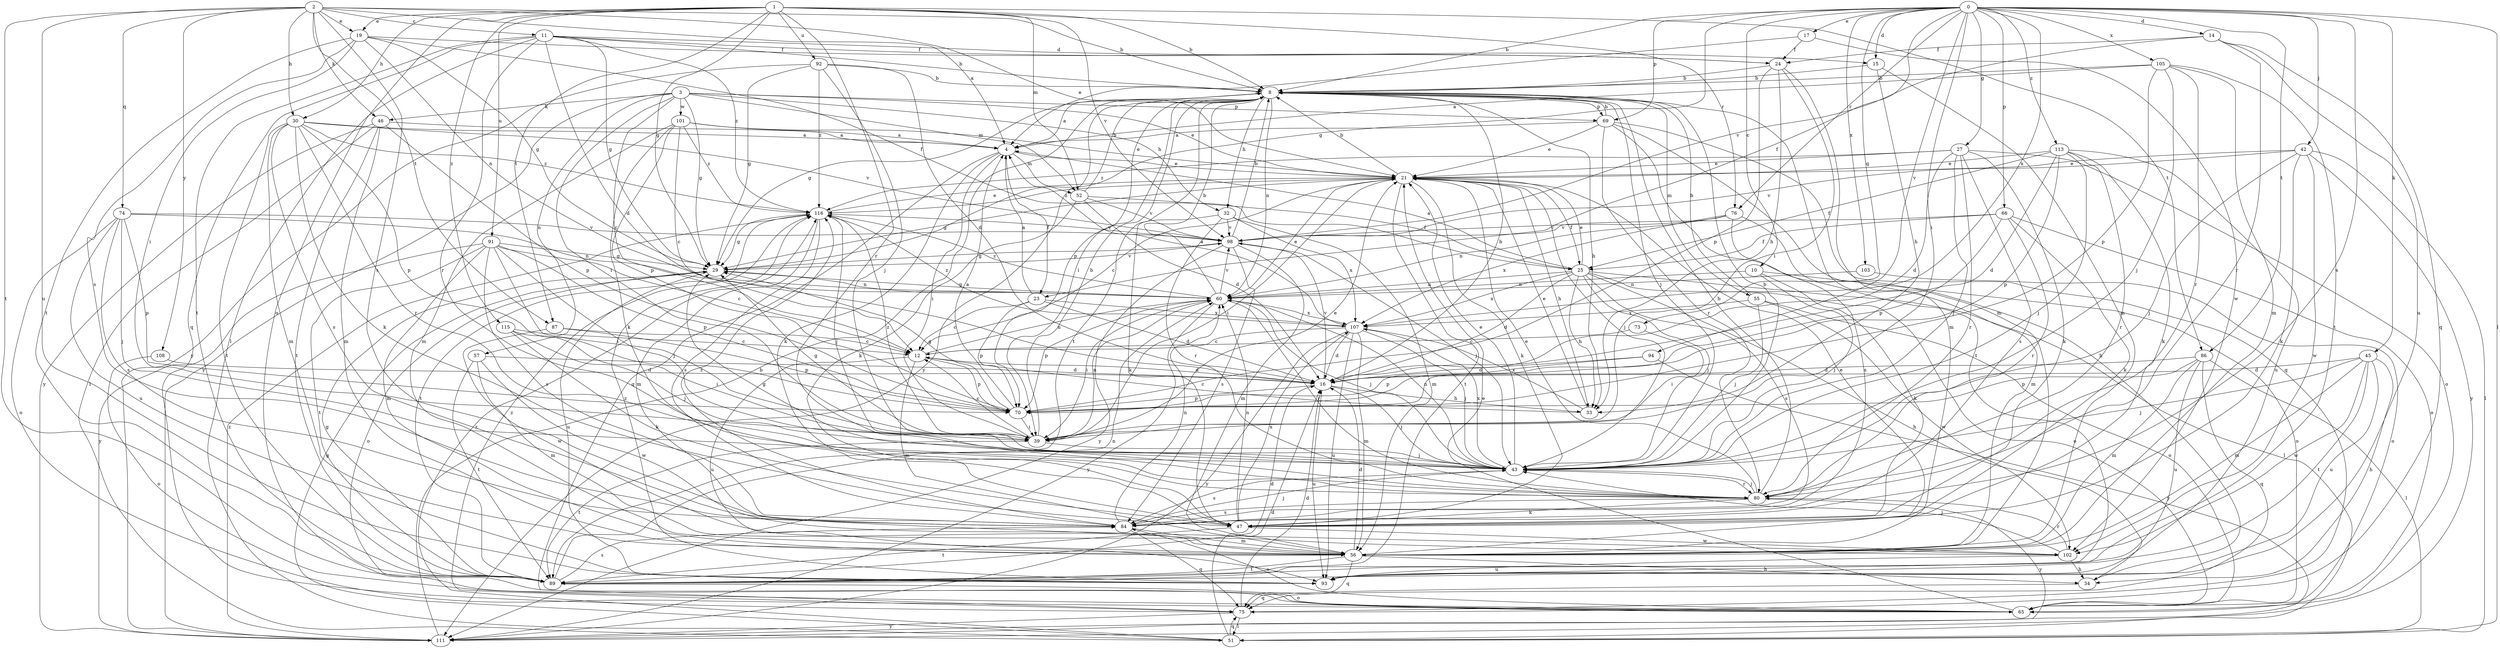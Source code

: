 strict digraph  {
0;
1;
2;
3;
4;
8;
10;
11;
12;
14;
15;
16;
17;
19;
21;
23;
24;
25;
27;
29;
30;
32;
33;
34;
39;
42;
43;
45;
46;
47;
51;
52;
55;
56;
57;
60;
65;
66;
69;
70;
73;
74;
75;
76;
80;
84;
86;
87;
89;
91;
92;
93;
94;
98;
101;
102;
103;
105;
107;
108;
111;
113;
115;
116;
0 -> 8  [label=b];
0 -> 10  [label=c];
0 -> 14  [label=d];
0 -> 15  [label=d];
0 -> 17  [label=e];
0 -> 23  [label=f];
0 -> 27  [label=g];
0 -> 29  [label=g];
0 -> 39  [label=i];
0 -> 42  [label=j];
0 -> 45  [label=k];
0 -> 51  [label=l];
0 -> 66  [label=p];
0 -> 69  [label=p];
0 -> 73  [label=q];
0 -> 76  [label=r];
0 -> 84  [label=s];
0 -> 86  [label=t];
0 -> 94  [label=v];
0 -> 103  [label=x];
0 -> 105  [label=x];
0 -> 107  [label=x];
0 -> 113  [label=z];
1 -> 8  [label=b];
1 -> 19  [label=e];
1 -> 29  [label=g];
1 -> 30  [label=h];
1 -> 52  [label=m];
1 -> 65  [label=o];
1 -> 76  [label=r];
1 -> 80  [label=r];
1 -> 86  [label=t];
1 -> 87  [label=t];
1 -> 91  [label=u];
1 -> 92  [label=u];
1 -> 98  [label=v];
1 -> 115  [label=z];
2 -> 4  [label=a];
2 -> 8  [label=b];
2 -> 11  [label=c];
2 -> 19  [label=e];
2 -> 21  [label=e];
2 -> 30  [label=h];
2 -> 46  [label=k];
2 -> 74  [label=q];
2 -> 84  [label=s];
2 -> 87  [label=t];
2 -> 89  [label=t];
2 -> 93  [label=u];
2 -> 108  [label=y];
3 -> 12  [label=c];
3 -> 21  [label=e];
3 -> 29  [label=g];
3 -> 32  [label=h];
3 -> 39  [label=i];
3 -> 46  [label=k];
3 -> 52  [label=m];
3 -> 57  [label=n];
3 -> 69  [label=p];
3 -> 101  [label=w];
3 -> 111  [label=y];
4 -> 21  [label=e];
4 -> 23  [label=f];
4 -> 39  [label=i];
4 -> 47  [label=k];
4 -> 52  [label=m];
4 -> 75  [label=q];
8 -> 4  [label=a];
8 -> 29  [label=g];
8 -> 32  [label=h];
8 -> 33  [label=h];
8 -> 39  [label=i];
8 -> 43  [label=j];
8 -> 55  [label=m];
8 -> 56  [label=m];
8 -> 60  [label=n];
8 -> 69  [label=p];
8 -> 70  [label=p];
8 -> 89  [label=t];
8 -> 111  [label=y];
10 -> 43  [label=j];
10 -> 47  [label=k];
10 -> 60  [label=n];
10 -> 65  [label=o];
11 -> 8  [label=b];
11 -> 15  [label=d];
11 -> 16  [label=d];
11 -> 24  [label=f];
11 -> 29  [label=g];
11 -> 51  [label=l];
11 -> 75  [label=q];
11 -> 80  [label=r];
11 -> 89  [label=t];
11 -> 116  [label=z];
12 -> 16  [label=d];
12 -> 56  [label=m];
12 -> 60  [label=n];
12 -> 70  [label=p];
12 -> 93  [label=u];
14 -> 24  [label=f];
14 -> 75  [label=q];
14 -> 80  [label=r];
14 -> 93  [label=u];
14 -> 98  [label=v];
15 -> 8  [label=b];
15 -> 33  [label=h];
15 -> 56  [label=m];
16 -> 8  [label=b];
16 -> 33  [label=h];
16 -> 43  [label=j];
16 -> 70  [label=p];
16 -> 93  [label=u];
16 -> 98  [label=v];
17 -> 4  [label=a];
17 -> 24  [label=f];
17 -> 102  [label=w];
19 -> 24  [label=f];
19 -> 25  [label=f];
19 -> 29  [label=g];
19 -> 39  [label=i];
19 -> 60  [label=n];
19 -> 84  [label=s];
19 -> 89  [label=t];
21 -> 8  [label=b];
21 -> 12  [label=c];
21 -> 25  [label=f];
21 -> 29  [label=g];
21 -> 33  [label=h];
21 -> 39  [label=i];
21 -> 43  [label=j];
21 -> 47  [label=k];
21 -> 89  [label=t];
21 -> 116  [label=z];
23 -> 4  [label=a];
23 -> 12  [label=c];
23 -> 16  [label=d];
23 -> 70  [label=p];
23 -> 107  [label=x];
24 -> 8  [label=b];
24 -> 33  [label=h];
24 -> 39  [label=i];
24 -> 56  [label=m];
24 -> 70  [label=p];
25 -> 4  [label=a];
25 -> 16  [label=d];
25 -> 21  [label=e];
25 -> 33  [label=h];
25 -> 34  [label=h];
25 -> 43  [label=j];
25 -> 51  [label=l];
25 -> 60  [label=n];
25 -> 65  [label=o];
25 -> 84  [label=s];
25 -> 107  [label=x];
27 -> 16  [label=d];
27 -> 21  [label=e];
27 -> 43  [label=j];
27 -> 47  [label=k];
27 -> 65  [label=o];
27 -> 80  [label=r];
27 -> 84  [label=s];
27 -> 116  [label=z];
29 -> 60  [label=n];
29 -> 65  [label=o];
29 -> 93  [label=u];
29 -> 98  [label=v];
30 -> 4  [label=a];
30 -> 47  [label=k];
30 -> 56  [label=m];
30 -> 70  [label=p];
30 -> 80  [label=r];
30 -> 84  [label=s];
30 -> 89  [label=t];
30 -> 98  [label=v];
30 -> 116  [label=z];
32 -> 47  [label=k];
32 -> 56  [label=m];
32 -> 80  [label=r];
32 -> 98  [label=v];
32 -> 107  [label=x];
33 -> 12  [label=c];
33 -> 21  [label=e];
33 -> 107  [label=x];
34 -> 75  [label=q];
39 -> 8  [label=b];
39 -> 12  [label=c];
39 -> 21  [label=e];
39 -> 29  [label=g];
39 -> 43  [label=j];
39 -> 60  [label=n];
39 -> 89  [label=t];
39 -> 116  [label=z];
42 -> 21  [label=e];
42 -> 43  [label=j];
42 -> 47  [label=k];
42 -> 51  [label=l];
42 -> 98  [label=v];
42 -> 102  [label=w];
42 -> 111  [label=y];
43 -> 8  [label=b];
43 -> 21  [label=e];
43 -> 60  [label=n];
43 -> 80  [label=r];
43 -> 84  [label=s];
43 -> 107  [label=x];
45 -> 16  [label=d];
45 -> 34  [label=h];
45 -> 43  [label=j];
45 -> 56  [label=m];
45 -> 89  [label=t];
45 -> 93  [label=u];
45 -> 102  [label=w];
46 -> 4  [label=a];
46 -> 51  [label=l];
46 -> 56  [label=m];
46 -> 70  [label=p];
46 -> 89  [label=t];
46 -> 111  [label=y];
47 -> 60  [label=n];
47 -> 89  [label=t];
47 -> 102  [label=w];
47 -> 107  [label=x];
51 -> 16  [label=d];
51 -> 29  [label=g];
51 -> 75  [label=q];
51 -> 116  [label=z];
52 -> 8  [label=b];
52 -> 16  [label=d];
52 -> 25  [label=f];
52 -> 47  [label=k];
52 -> 98  [label=v];
55 -> 8  [label=b];
55 -> 43  [label=j];
55 -> 65  [label=o];
55 -> 102  [label=w];
55 -> 107  [label=x];
56 -> 16  [label=d];
56 -> 21  [label=e];
56 -> 34  [label=h];
56 -> 75  [label=q];
56 -> 89  [label=t];
57 -> 16  [label=d];
57 -> 56  [label=m];
57 -> 89  [label=t];
57 -> 102  [label=w];
60 -> 8  [label=b];
60 -> 21  [label=e];
60 -> 29  [label=g];
60 -> 39  [label=i];
60 -> 43  [label=j];
60 -> 70  [label=p];
60 -> 80  [label=r];
60 -> 98  [label=v];
60 -> 107  [label=x];
60 -> 111  [label=y];
60 -> 116  [label=z];
65 -> 21  [label=e];
65 -> 84  [label=s];
66 -> 25  [label=f];
66 -> 47  [label=k];
66 -> 65  [label=o];
66 -> 70  [label=p];
66 -> 80  [label=r];
66 -> 98  [label=v];
69 -> 4  [label=a];
69 -> 8  [label=b];
69 -> 21  [label=e];
69 -> 34  [label=h];
69 -> 75  [label=q];
69 -> 80  [label=r];
69 -> 89  [label=t];
70 -> 4  [label=a];
70 -> 29  [label=g];
70 -> 39  [label=i];
73 -> 12  [label=c];
73 -> 39  [label=i];
74 -> 43  [label=j];
74 -> 60  [label=n];
74 -> 65  [label=o];
74 -> 70  [label=p];
74 -> 84  [label=s];
74 -> 93  [label=u];
74 -> 98  [label=v];
75 -> 16  [label=d];
75 -> 51  [label=l];
75 -> 111  [label=y];
75 -> 116  [label=z];
76 -> 56  [label=m];
76 -> 60  [label=n];
76 -> 84  [label=s];
76 -> 98  [label=v];
76 -> 107  [label=x];
80 -> 8  [label=b];
80 -> 21  [label=e];
80 -> 29  [label=g];
80 -> 43  [label=j];
80 -> 47  [label=k];
80 -> 84  [label=s];
80 -> 111  [label=y];
84 -> 43  [label=j];
84 -> 56  [label=m];
84 -> 60  [label=n];
84 -> 75  [label=q];
84 -> 116  [label=z];
86 -> 16  [label=d];
86 -> 51  [label=l];
86 -> 56  [label=m];
86 -> 70  [label=p];
86 -> 75  [label=q];
86 -> 93  [label=u];
87 -> 12  [label=c];
87 -> 70  [label=p];
87 -> 102  [label=w];
89 -> 16  [label=d];
89 -> 29  [label=g];
89 -> 60  [label=n];
89 -> 65  [label=o];
89 -> 84  [label=s];
91 -> 12  [label=c];
91 -> 29  [label=g];
91 -> 39  [label=i];
91 -> 43  [label=j];
91 -> 56  [label=m];
91 -> 70  [label=p];
91 -> 84  [label=s];
91 -> 89  [label=t];
91 -> 111  [label=y];
92 -> 8  [label=b];
92 -> 16  [label=d];
92 -> 29  [label=g];
92 -> 43  [label=j];
92 -> 111  [label=y];
92 -> 116  [label=z];
93 -> 116  [label=z];
94 -> 16  [label=d];
94 -> 70  [label=p];
94 -> 111  [label=y];
98 -> 8  [label=b];
98 -> 29  [label=g];
98 -> 43  [label=j];
98 -> 56  [label=m];
98 -> 84  [label=s];
98 -> 111  [label=y];
101 -> 4  [label=a];
101 -> 12  [label=c];
101 -> 21  [label=e];
101 -> 47  [label=k];
101 -> 56  [label=m];
101 -> 70  [label=p];
101 -> 116  [label=z];
102 -> 34  [label=h];
102 -> 43  [label=j];
102 -> 80  [label=r];
102 -> 93  [label=u];
103 -> 60  [label=n];
103 -> 65  [label=o];
105 -> 4  [label=a];
105 -> 8  [label=b];
105 -> 43  [label=j];
105 -> 56  [label=m];
105 -> 70  [label=p];
105 -> 80  [label=r];
105 -> 89  [label=t];
107 -> 4  [label=a];
107 -> 12  [label=c];
107 -> 16  [label=d];
107 -> 43  [label=j];
107 -> 56  [label=m];
107 -> 93  [label=u];
107 -> 111  [label=y];
107 -> 116  [label=z];
108 -> 16  [label=d];
108 -> 65  [label=o];
111 -> 8  [label=b];
111 -> 116  [label=z];
113 -> 16  [label=d];
113 -> 21  [label=e];
113 -> 25  [label=f];
113 -> 43  [label=j];
113 -> 47  [label=k];
113 -> 70  [label=p];
113 -> 80  [label=r];
113 -> 93  [label=u];
115 -> 12  [label=c];
115 -> 39  [label=i];
115 -> 43  [label=j];
115 -> 47  [label=k];
116 -> 21  [label=e];
116 -> 29  [label=g];
116 -> 43  [label=j];
116 -> 56  [label=m];
116 -> 84  [label=s];
116 -> 89  [label=t];
116 -> 98  [label=v];
}
